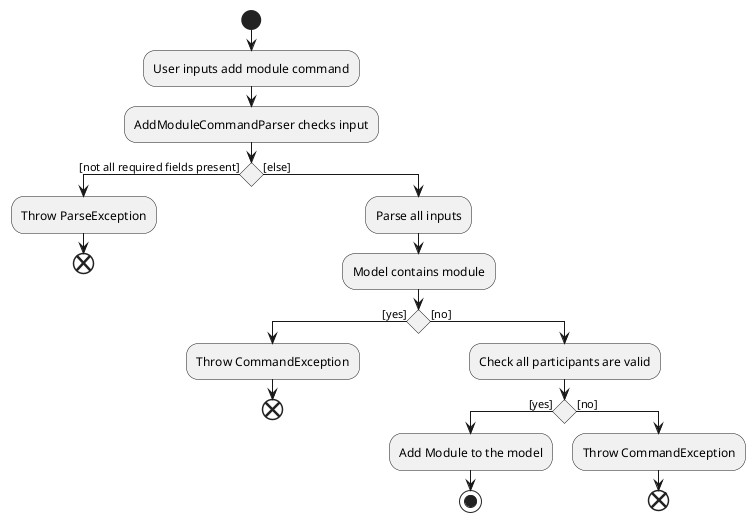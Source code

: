 @startuml
start
:User inputs add module command;
:AddModuleCommandParser checks input;
if () then ([not all required fields present])
    :Throw ParseException;
    end
else ([else])
    :Parse all inputs;
    :Model contains module;
        if () then ([yes])
            :Throw CommandException;
            end
        else ([no])
            :Check all participants are valid;
            if () then ([yes])
                :Add Module to the model;
                stop
            else ([no])
                :Throw CommandException;
                end
@enduml